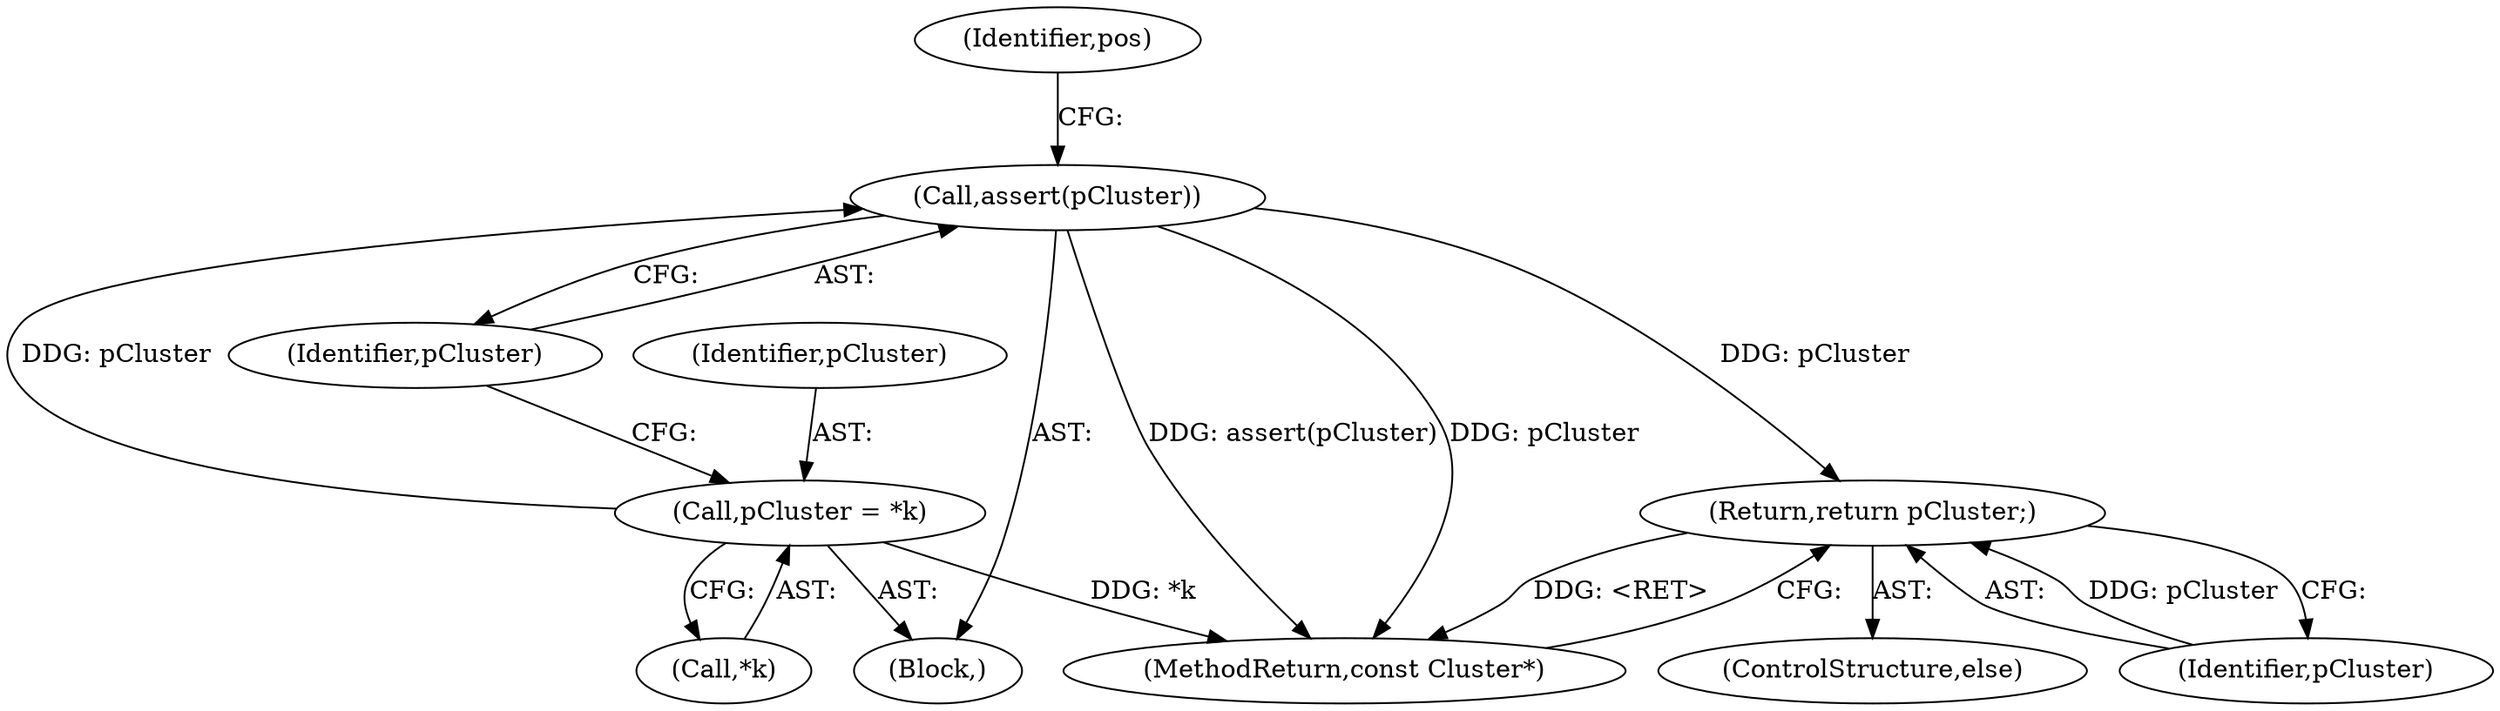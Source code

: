 digraph "0_Android_cc274e2abe8b2a6698a5c47d8aa4bb45f1f9538d_10@API" {
"1000153" [label="(Call,assert(pCluster))"];
"1000149" [label="(Call,pCluster = *k)"];
"1000181" [label="(Return,return pCluster;)"];
"1000154" [label="(Identifier,pCluster)"];
"1000181" [label="(Return,return pCluster;)"];
"1000135" [label="(Block,)"];
"1000219" [label="(MethodReturn,const Cluster*)"];
"1000180" [label="(ControlStructure,else)"];
"1000151" [label="(Call,*k)"];
"1000153" [label="(Call,assert(pCluster))"];
"1000150" [label="(Identifier,pCluster)"];
"1000157" [label="(Identifier,pos)"];
"1000182" [label="(Identifier,pCluster)"];
"1000149" [label="(Call,pCluster = *k)"];
"1000153" -> "1000135"  [label="AST: "];
"1000153" -> "1000154"  [label="CFG: "];
"1000154" -> "1000153"  [label="AST: "];
"1000157" -> "1000153"  [label="CFG: "];
"1000153" -> "1000219"  [label="DDG: assert(pCluster)"];
"1000153" -> "1000219"  [label="DDG: pCluster"];
"1000149" -> "1000153"  [label="DDG: pCluster"];
"1000153" -> "1000181"  [label="DDG: pCluster"];
"1000149" -> "1000135"  [label="AST: "];
"1000149" -> "1000151"  [label="CFG: "];
"1000150" -> "1000149"  [label="AST: "];
"1000151" -> "1000149"  [label="AST: "];
"1000154" -> "1000149"  [label="CFG: "];
"1000149" -> "1000219"  [label="DDG: *k"];
"1000181" -> "1000180"  [label="AST: "];
"1000181" -> "1000182"  [label="CFG: "];
"1000182" -> "1000181"  [label="AST: "];
"1000219" -> "1000181"  [label="CFG: "];
"1000181" -> "1000219"  [label="DDG: <RET>"];
"1000182" -> "1000181"  [label="DDG: pCluster"];
}
